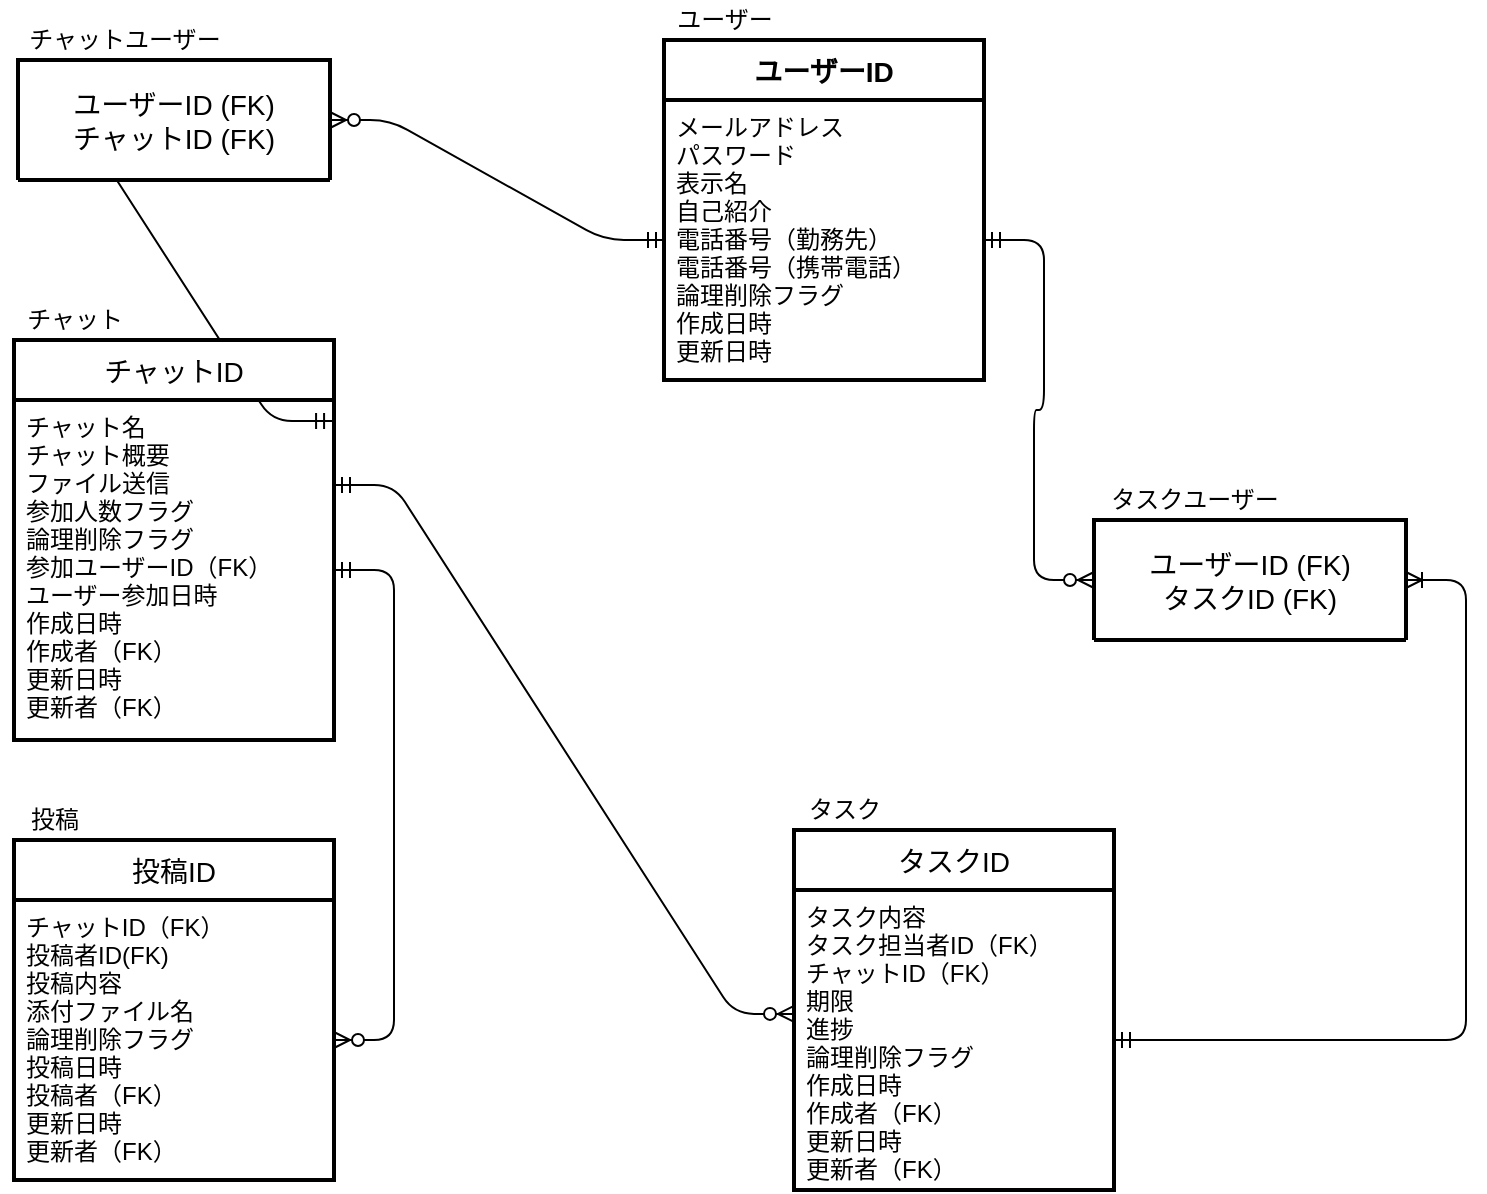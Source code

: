 <mxfile version="13.1.3">
    <diagram id="6hGFLwfOUW9BJ-s0fimq" name="Page-1">
        <mxGraphModel dx="838" dy="680" grid="1" gridSize="10" guides="1" tooltips="1" connect="1" arrows="1" fold="1" page="1" pageScale="1" pageWidth="827" pageHeight="1169" math="0" shadow="0">
            <root>
                <mxCell id="0"/>
                <mxCell id="1" parent="0"/>
                <mxCell id="23" value="" style="edgeStyle=entityRelationEdgeStyle;fontSize=12;html=1;endArrow=ERzeroToMany;startArrow=ERmandOne;" edge="1" parent="1" source="3" target="21">
                    <mxGeometry width="100" height="100" relative="1" as="geometry">
                        <mxPoint x="400" y="370" as="sourcePoint"/>
                        <mxPoint x="280" y="260" as="targetPoint"/>
                    </mxGeometry>
                </mxCell>
                <mxCell id="25" value="" style="edgeStyle=entityRelationEdgeStyle;fontSize=12;html=1;endArrow=ERoneToMany;startArrow=ERmandOne;entryX=0;entryY=0.5;entryDx=0;entryDy=0;exitX=0.994;exitY=0.062;exitDx=0;exitDy=0;exitPerimeter=0;" edge="1" parent="1" source="5" target="21">
                    <mxGeometry width="100" height="100" relative="1" as="geometry">
                        <mxPoint x="70" y="420" as="sourcePoint"/>
                        <mxPoint x="72" y="235" as="targetPoint"/>
                    </mxGeometry>
                </mxCell>
                <mxCell id="4" value="チャットID" style="swimlane;childLayout=stackLayout;horizontal=1;startSize=30;horizontalStack=0;rounded=1;fontSize=14;fontStyle=0;strokeWidth=2;resizeParent=0;resizeLast=1;shadow=0;dashed=0;align=center;arcSize=0;" vertex="1" parent="1">
                    <mxGeometry x="50" y="360" width="160" height="200" as="geometry"/>
                </mxCell>
                <mxCell id="5" value="チャット名&#10;チャット概要&#10;ファイル送信&#10;参加人数フラグ&#10;論理削除フラグ&#10;参加ユーザーID（FK）&#10;ユーザー参加日時&#10;作成日時&#10;作成者（FK）&#10;更新日時&#10;更新者（FK）" style="align=left;strokeColor=none;fillColor=none;spacingLeft=4;fontSize=12;verticalAlign=top;resizable=0;rotatable=0;part=1;" vertex="1" parent="4">
                    <mxGeometry y="30" width="160" height="170" as="geometry"/>
                </mxCell>
                <mxCell id="28" value="" style="edgeStyle=entityRelationEdgeStyle;fontSize=12;html=1;endArrow=ERzeroToMany;startArrow=ERmandOne;" edge="1" parent="1" source="5" target="12">
                    <mxGeometry width="100" height="100" relative="1" as="geometry">
                        <mxPoint x="290" y="690" as="sourcePoint"/>
                        <mxPoint x="390" y="590" as="targetPoint"/>
                    </mxGeometry>
                </mxCell>
                <mxCell id="29" value="" style="edgeStyle=entityRelationEdgeStyle;fontSize=12;html=1;endArrow=ERzeroToMany;startArrow=ERmandOne;" edge="1" parent="1" source="3" target="19">
                    <mxGeometry width="100" height="100" relative="1" as="geometry">
                        <mxPoint x="472" y="405" as="sourcePoint"/>
                        <mxPoint x="380" y="220" as="targetPoint"/>
                    </mxGeometry>
                </mxCell>
                <mxCell id="31" value="" style="edgeStyle=entityRelationEdgeStyle;fontSize=12;html=1;endArrow=ERoneToMany;startArrow=ERmandOne;" edge="1" parent="1" source="7" target="19">
                    <mxGeometry width="100" height="100" relative="1" as="geometry">
                        <mxPoint x="740" y="420" as="sourcePoint"/>
                        <mxPoint x="840" y="320" as="targetPoint"/>
                    </mxGeometry>
                </mxCell>
                <mxCell id="21" value="ユーザーID (FK)&#10;チャットID (FK)" style="swimlane;childLayout=stackLayout;horizontal=1;startSize=120;horizontalStack=0;rounded=1;fontSize=14;fontStyle=0;strokeWidth=2;resizeParent=0;resizeLast=1;shadow=0;dashed=0;align=center;arcSize=0;" vertex="1" parent="1">
                    <mxGeometry x="52" y="220" width="156" height="60" as="geometry"/>
                </mxCell>
                <mxCell id="32" value="ユーザー" style="text;html=1;align=center;verticalAlign=middle;resizable=0;points=[];autosize=1;" vertex="1" parent="1">
                    <mxGeometry x="375" y="190" width="60" height="20" as="geometry"/>
                </mxCell>
                <mxCell id="33" value="投稿" style="text;html=1;align=center;verticalAlign=middle;resizable=0;points=[];autosize=1;" vertex="1" parent="1">
                    <mxGeometry x="50" y="590" width="40" height="20" as="geometry"/>
                </mxCell>
                <mxCell id="34" value="チャット" style="text;html=1;align=center;verticalAlign=middle;resizable=0;points=[];autosize=1;" vertex="1" parent="1">
                    <mxGeometry x="50" y="340" width="60" height="20" as="geometry"/>
                </mxCell>
                <mxCell id="35" value="チャットユーザー" style="text;html=1;align=center;verticalAlign=middle;resizable=0;points=[];autosize=1;" vertex="1" parent="1">
                    <mxGeometry x="50" y="200" width="110" height="20" as="geometry"/>
                </mxCell>
                <mxCell id="36" value="タスクユーザー" style="text;html=1;align=center;verticalAlign=middle;resizable=0;points=[];autosize=1;" vertex="1" parent="1">
                    <mxGeometry x="590" y="430" width="100" height="20" as="geometry"/>
                </mxCell>
                <mxCell id="37" value="タスク" style="text;html=1;align=center;verticalAlign=middle;resizable=0;points=[];autosize=1;" vertex="1" parent="1">
                    <mxGeometry x="440" y="585" width="50" height="20" as="geometry"/>
                </mxCell>
                <mxCell id="41" value="" style="edgeStyle=entityRelationEdgeStyle;fontSize=12;html=1;endArrow=ERzeroToMany;startArrow=ERmandOne;entryX=0;entryY=0.413;entryDx=0;entryDy=0;entryPerimeter=0;exitX=1;exitY=0.25;exitDx=0;exitDy=0;" edge="1" parent="1" source="5" target="7">
                    <mxGeometry width="100" height="100" relative="1" as="geometry">
                        <mxPoint x="320" y="780" as="sourcePoint"/>
                        <mxPoint x="420" y="680" as="targetPoint"/>
                    </mxGeometry>
                </mxCell>
                <mxCell id="11" value="投稿ID" style="swimlane;childLayout=stackLayout;horizontal=1;startSize=30;horizontalStack=0;rounded=1;fontSize=14;fontStyle=0;strokeWidth=2;resizeParent=0;resizeLast=1;shadow=0;dashed=0;align=center;arcSize=0;" vertex="1" parent="1">
                    <mxGeometry x="50" y="610" width="160" height="170" as="geometry"/>
                </mxCell>
                <mxCell id="12" value="チャットID（FK）&#10;投稿者ID(FK)&#10;投稿内容&#10;添付ファイル名&#10;論理削除フラグ&#10;投稿日時&#10;投稿者（FK）&#10;更新日時&#10;更新者（FK）" style="align=left;strokeColor=none;fillColor=none;spacingLeft=4;fontSize=12;verticalAlign=top;resizable=0;rotatable=0;part=1;" vertex="1" parent="11">
                    <mxGeometry y="30" width="160" height="140" as="geometry"/>
                </mxCell>
                <mxCell id="2" value="ユーザーID" style="swimlane;childLayout=stackLayout;horizontal=1;startSize=30;horizontalStack=0;rounded=1;fontSize=14;fontStyle=1;strokeWidth=2;resizeParent=0;resizeLast=1;shadow=0;dashed=0;align=center;arcSize=0;" vertex="1" parent="1">
                    <mxGeometry x="375" y="210" width="160" height="170" as="geometry"/>
                </mxCell>
                <mxCell id="3" value="メールアドレス&#10;パスワード&#10;表示名&#10;自己紹介&#10;電話番号（勤務先）&#10;電話番号（携帯電話）&#10;論理削除フラグ&#10;作成日時&#10;更新日時&#10;" style="align=left;strokeColor=none;fillColor=none;spacingLeft=4;fontSize=12;verticalAlign=top;resizable=0;rotatable=0;part=1;" vertex="1" parent="2">
                    <mxGeometry y="30" width="160" height="140" as="geometry"/>
                </mxCell>
                <mxCell id="19" value="ユーザーID (FK)&#10;タスクID (FK)" style="swimlane;childLayout=stackLayout;horizontal=1;startSize=120;horizontalStack=0;rounded=1;fontSize=14;fontStyle=0;strokeWidth=2;resizeParent=0;resizeLast=1;shadow=0;dashed=0;align=center;arcSize=0;" vertex="1" parent="1">
                    <mxGeometry x="590" y="450" width="156" height="60" as="geometry"/>
                </mxCell>
                <mxCell id="6" value="タスクID" style="swimlane;childLayout=stackLayout;horizontal=1;startSize=30;horizontalStack=0;rounded=1;fontSize=14;fontStyle=0;strokeWidth=2;resizeParent=0;resizeLast=1;shadow=0;dashed=0;align=center;arcSize=0;" vertex="1" parent="1">
                    <mxGeometry x="440" y="605" width="160" height="180" as="geometry"/>
                </mxCell>
                <mxCell id="7" value="タスク内容&#10;タスク担当者ID（FK）&#10;チャットID（FK）&#10;期限&#10;進捗&#10;論理削除フラグ&#10;作成日時&#10;作成者（FK）&#10;更新日時&#10;更新者（FK）&#10;" style="align=left;strokeColor=none;fillColor=none;spacingLeft=4;fontSize=12;verticalAlign=top;resizable=0;rotatable=0;part=1;" vertex="1" parent="6">
                    <mxGeometry y="30" width="160" height="150" as="geometry"/>
                </mxCell>
            </root>
        </mxGraphModel>
    </diagram>
</mxfile>
